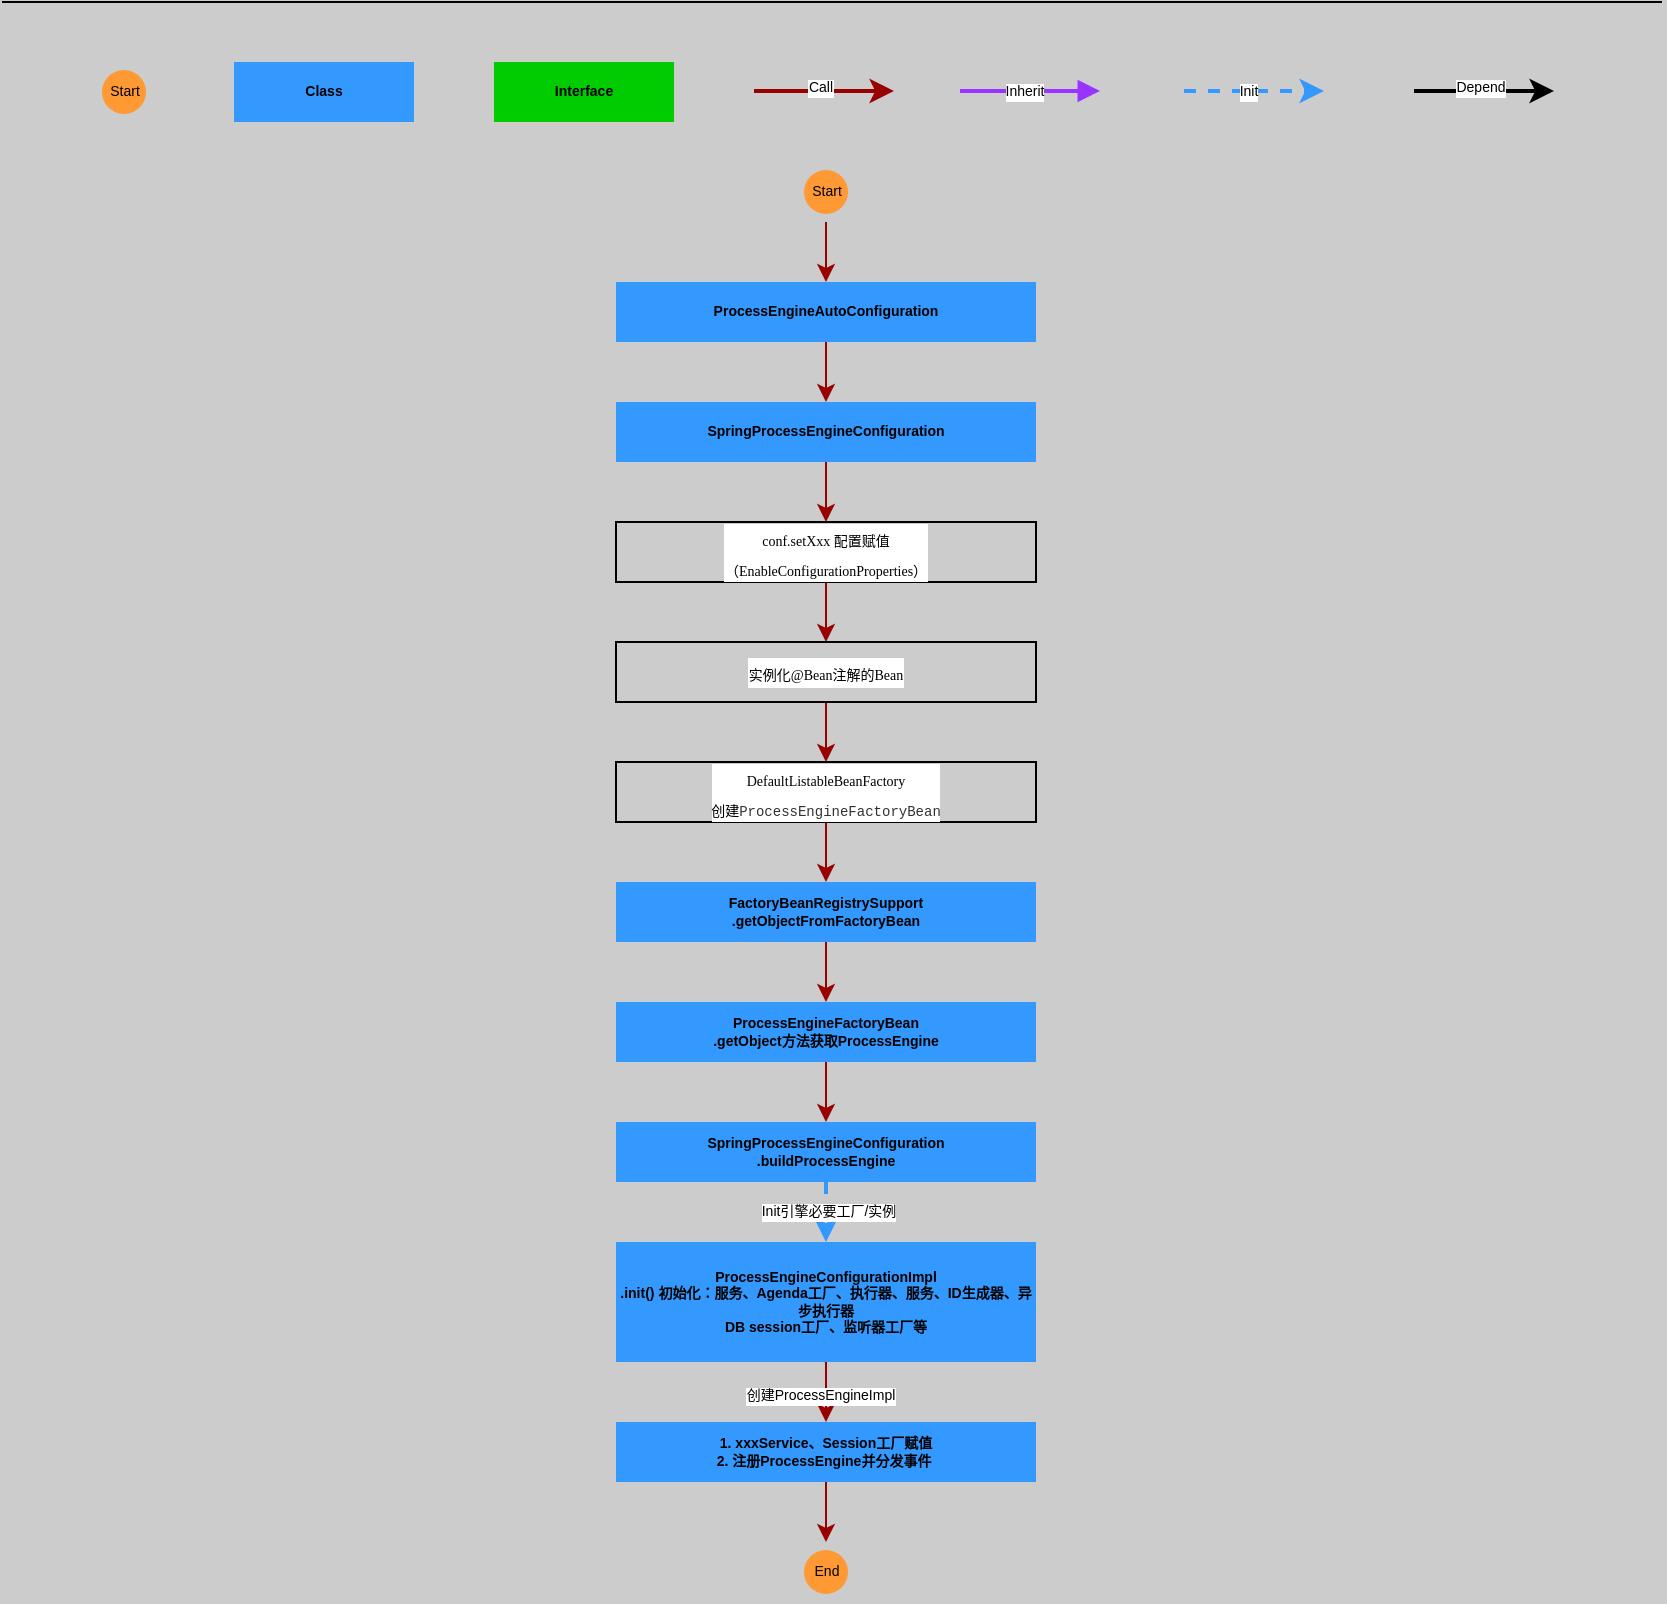 <mxfile version="14.5.6" type="github" pages="2">
  <diagram name="引擎启动" id="c7558073-3199-34d8-9f00-42111426c3f3">
    <mxGraphModel dx="946" dy="1782" grid="1" gridSize="10" guides="1" tooltips="1" connect="1" arrows="1" fold="1" page="1" pageScale="1" pageWidth="826" pageHeight="1169" background="#CCCCCC" math="0" shadow="0">
      <root>
        <mxCell id="0" />
        <mxCell id="1" parent="0" />
        <mxCell id="N5zD_Ya7gM_0thHT2puo-96" value="" style="endArrow=none;html=1;fontSize=7;" parent="1" edge="1">
          <mxGeometry width="50" height="50" relative="1" as="geometry">
            <mxPoint x="413" y="-1130" as="sourcePoint" />
            <mxPoint x="1243" y="-1130" as="targetPoint" />
          </mxGeometry>
        </mxCell>
        <mxCell id="N5zD_Ya7gM_0thHT2puo-97" value="Class" style="whiteSpace=wrap;align=center;verticalAlign=middle;fontStyle=1;strokeWidth=3;fillColor=#3399FF;strokeColor=none;fontSize=7;" parent="1" vertex="1">
          <mxGeometry x="529" y="-1100" width="90" height="30" as="geometry" />
        </mxCell>
        <mxCell id="N5zD_Ya7gM_0thHT2puo-99" value="Interface" style="whiteSpace=wrap;align=center;verticalAlign=middle;fontStyle=1;strokeWidth=3;fillColor=#00CC00;strokeColor=none;fontSize=7;" parent="1" vertex="1">
          <mxGeometry x="659" y="-1100" width="90" height="30" as="geometry" />
        </mxCell>
        <mxCell id="N5zD_Ya7gM_0thHT2puo-105" value="" style="edgeStyle=elbowEdgeStyle;elbow=vertical;strokeColor=#990000;strokeWidth=2;fontSize=7;" parent="1" edge="1">
          <mxGeometry width="100" height="100" relative="1" as="geometry">
            <mxPoint x="789" y="-1085.5" as="sourcePoint" />
            <mxPoint x="859" y="-1085.5" as="targetPoint" />
            <Array as="points">
              <mxPoint x="809" y="-1085.5" />
            </Array>
          </mxGeometry>
        </mxCell>
        <mxCell id="N5zD_Ya7gM_0thHT2puo-107" value="Call" style="edgeLabel;html=1;align=center;verticalAlign=middle;resizable=0;points=[];fontSize=7;" parent="N5zD_Ya7gM_0thHT2puo-105" vertex="1" connectable="0">
          <mxGeometry x="-0.057" y="3" relative="1" as="geometry">
            <mxPoint y="1" as="offset" />
          </mxGeometry>
        </mxCell>
        <mxCell id="N5zD_Ya7gM_0thHT2puo-106" value="" style="edgeStyle=elbowEdgeStyle;elbow=vertical;strokeWidth=2;strokeColor=#9933FF;endArrow=block;endFill=1;fontSize=7;" parent="1" edge="1">
          <mxGeometry width="100" height="100" relative="1" as="geometry">
            <mxPoint x="892" y="-1085.5" as="sourcePoint" />
            <mxPoint x="962" y="-1085.5" as="targetPoint" />
            <Array as="points">
              <mxPoint x="912" y="-1085.5" />
            </Array>
          </mxGeometry>
        </mxCell>
        <mxCell id="N5zD_Ya7gM_0thHT2puo-108" value="Inherit" style="edgeLabel;html=1;align=center;verticalAlign=middle;resizable=0;points=[];fontSize=7;" parent="N5zD_Ya7gM_0thHT2puo-106" vertex="1" connectable="0">
          <mxGeometry x="-0.1" y="1" relative="1" as="geometry">
            <mxPoint y="1" as="offset" />
          </mxGeometry>
        </mxCell>
        <mxCell id="N5zD_Ya7gM_0thHT2puo-109" value="" style="edgeStyle=elbowEdgeStyle;elbow=vertical;strokeWidth=2;endArrow=classic;endFill=1;dashed=1;strokeColor=#3399FF;fontSize=7;" parent="1" edge="1">
          <mxGeometry width="100" height="100" relative="1" as="geometry">
            <mxPoint x="1004" y="-1085.5" as="sourcePoint" />
            <mxPoint x="1074" y="-1085.5" as="targetPoint" />
            <Array as="points">
              <mxPoint x="1024" y="-1085.5" />
            </Array>
          </mxGeometry>
        </mxCell>
        <mxCell id="N5zD_Ya7gM_0thHT2puo-110" value="Init" style="edgeLabel;html=1;align=center;verticalAlign=middle;resizable=0;points=[];fontSize=7;" parent="N5zD_Ya7gM_0thHT2puo-109" vertex="1" connectable="0">
          <mxGeometry x="-0.1" y="1" relative="1" as="geometry">
            <mxPoint y="1" as="offset" />
          </mxGeometry>
        </mxCell>
        <mxCell id="N5zD_Ya7gM_0thHT2puo-111" value="" style="edgeStyle=elbowEdgeStyle;elbow=vertical;strokeWidth=2;fontSize=7;" parent="1" edge="1">
          <mxGeometry width="100" height="100" relative="1" as="geometry">
            <mxPoint x="1119" y="-1085.5" as="sourcePoint" />
            <mxPoint x="1189" y="-1085.5" as="targetPoint" />
            <Array as="points">
              <mxPoint x="1139" y="-1085.5" />
            </Array>
          </mxGeometry>
        </mxCell>
        <mxCell id="N5zD_Ya7gM_0thHT2puo-112" value="Depend" style="edgeLabel;html=1;align=center;verticalAlign=middle;resizable=0;points=[];fontSize=7;" parent="N5zD_Ya7gM_0thHT2puo-111" vertex="1" connectable="0">
          <mxGeometry x="-0.057" y="3" relative="1" as="geometry">
            <mxPoint y="1" as="offset" />
          </mxGeometry>
        </mxCell>
        <mxCell id="N5zD_Ya7gM_0thHT2puo-113" value="Start" style="ellipse;html=1;shape=startState;strokeColor=none;fillColor=#FF9933;fontSize=7;" parent="1" vertex="1">
          <mxGeometry x="459" y="-1100" width="30" height="30" as="geometry" />
        </mxCell>
        <mxCell id="rh-nD5U5f6pO784vrPoQ-6" style="edgeStyle=orthogonalEdgeStyle;rounded=0;orthogonalLoop=1;jettySize=auto;html=1;fontSize=7;strokeColor=#990000;" parent="1" source="N5zD_Ya7gM_0thHT2puo-115" target="rh-nD5U5f6pO784vrPoQ-5" edge="1">
          <mxGeometry relative="1" as="geometry" />
        </mxCell>
        <mxCell id="N5zD_Ya7gM_0thHT2puo-115" value="Start" style="ellipse;html=1;shape=startState;strokeColor=none;fillColor=#FF9933;fontSize=7;" parent="1" vertex="1">
          <mxGeometry x="810" y="-1050" width="30" height="30" as="geometry" />
        </mxCell>
        <mxCell id="rh-nD5U5f6pO784vrPoQ-8" value="" style="edgeStyle=orthogonalEdgeStyle;rounded=0;orthogonalLoop=1;jettySize=auto;html=1;fontSize=7;strokeColor=#990000;" parent="1" source="rh-nD5U5f6pO784vrPoQ-5" target="rh-nD5U5f6pO784vrPoQ-7" edge="1">
          <mxGeometry relative="1" as="geometry" />
        </mxCell>
        <mxCell id="rh-nD5U5f6pO784vrPoQ-5" value="ProcessEngineAutoConfiguration" style="whiteSpace=wrap;align=center;verticalAlign=middle;fontStyle=1;strokeWidth=3;fillColor=#3399FF;strokeColor=none;fontSize=7;" parent="1" vertex="1">
          <mxGeometry x="720" y="-990" width="210" height="30" as="geometry" />
        </mxCell>
        <mxCell id="rh-nD5U5f6pO784vrPoQ-10" value="" style="edgeStyle=orthogonalEdgeStyle;rounded=0;orthogonalLoop=1;jettySize=auto;html=1;fontSize=7;fontColor=#000000;strokeColor=#990000;" parent="1" source="rh-nD5U5f6pO784vrPoQ-7" target="rh-nD5U5f6pO784vrPoQ-11" edge="1">
          <mxGeometry relative="1" as="geometry">
            <mxPoint x="825" y="-870" as="targetPoint" />
          </mxGeometry>
        </mxCell>
        <mxCell id="rh-nD5U5f6pO784vrPoQ-7" value="SpringProcessEngineConfiguration" style="whiteSpace=wrap;align=center;verticalAlign=middle;fontStyle=1;strokeWidth=3;fillColor=#3399FF;strokeColor=none;fontSize=7;" parent="1" vertex="1">
          <mxGeometry x="720" y="-930" width="210" height="30" as="geometry" />
        </mxCell>
        <mxCell id="rh-nD5U5f6pO784vrPoQ-14" value="" style="edgeStyle=orthogonalEdgeStyle;rounded=0;orthogonalLoop=1;jettySize=auto;html=1;fontSize=7;fontColor=#000000;strokeColor=#990000;" parent="1" source="rh-nD5U5f6pO784vrPoQ-11" target="rh-nD5U5f6pO784vrPoQ-13" edge="1">
          <mxGeometry relative="1" as="geometry" />
        </mxCell>
        <mxCell id="rh-nD5U5f6pO784vrPoQ-11" value="&lt;font face=&quot;Fira Code Medium&quot; style=&quot;font-size: 7px&quot;&gt;&lt;font size=&quot;1&quot; style=&quot;font-size: 7px&quot;&gt;conf.setXxx 配置赋值&lt;/font&gt;&lt;br&gt;&lt;font style=&quot;font-size: 7px&quot;&gt;（&lt;/font&gt;&lt;/font&gt;&lt;font style=&quot;font-size: 7px&quot;&gt;&lt;span style=&quot;font-family: &amp;quot;fira code medium&amp;quot;; font-size: 7px;&quot;&gt;EnableConfigurationProperties&lt;/span&gt;&lt;span style=&quot;font-family: &amp;quot;fira code medium&amp;quot; ; font-size: 7px&quot;&gt;）&lt;/span&gt;&lt;/font&gt;" style="text;html=1;fillColor=none;align=center;verticalAlign=middle;whiteSpace=wrap;rounded=0;labelBackgroundColor=#ffffff;strokeColor=#000000;" parent="1" vertex="1">
          <mxGeometry x="720" y="-870" width="210" height="30" as="geometry" />
        </mxCell>
        <mxCell id="rh-nD5U5f6pO784vrPoQ-16" value="" style="edgeStyle=orthogonalEdgeStyle;rounded=0;orthogonalLoop=1;jettySize=auto;html=1;fontSize=7;fontColor=#000000;strokeColor=#990000;" parent="1" source="rh-nD5U5f6pO784vrPoQ-13" target="rh-nD5U5f6pO784vrPoQ-15" edge="1">
          <mxGeometry relative="1" as="geometry" />
        </mxCell>
        <mxCell id="rh-nD5U5f6pO784vrPoQ-13" value="&lt;font face=&quot;Fira Code Medium&quot;&gt;&lt;span style=&quot;font-size: 7px&quot;&gt;实例化@Bean注解的Bean&lt;/span&gt;&lt;/font&gt;" style="text;html=1;fillColor=none;align=center;verticalAlign=middle;whiteSpace=wrap;rounded=0;labelBackgroundColor=#ffffff;strokeColor=#000000;" parent="1" vertex="1">
          <mxGeometry x="720" y="-810" width="210" height="30" as="geometry" />
        </mxCell>
        <mxCell id="rh-nD5U5f6pO784vrPoQ-20" value="" style="edgeStyle=orthogonalEdgeStyle;rounded=0;orthogonalLoop=1;jettySize=auto;html=1;fontSize=7;fontColor=#000000;strokeColor=#990000;" parent="1" source="rh-nD5U5f6pO784vrPoQ-15" target="rh-nD5U5f6pO784vrPoQ-19" edge="1">
          <mxGeometry relative="1" as="geometry" />
        </mxCell>
        <mxCell id="rh-nD5U5f6pO784vrPoQ-15" value="&lt;font style=&quot;font-size: 7px&quot;&gt;&lt;font face=&quot;Fira Code Medium&quot; style=&quot;font-size: 7px&quot;&gt;DefaultListableBeanFactory &lt;br style=&quot;font-size: 7px&quot;&gt;创建&lt;/font&gt;&lt;span style=&quot;background-color: transparent ; font-family: &amp;#34;consolas&amp;#34; , &amp;#34;liberation mono&amp;#34; , &amp;#34;menlo&amp;#34; , &amp;#34;courier&amp;#34; , monospace ; color: rgb(51 , 51 , 51) ; font-size: 7px&quot;&gt;ProcessEngineFactoryBean&lt;/span&gt;&lt;/font&gt;" style="text;html=1;fillColor=none;align=center;verticalAlign=middle;whiteSpace=wrap;rounded=0;labelBackgroundColor=#ffffff;strokeColor=#000000;" parent="1" vertex="1">
          <mxGeometry x="720" y="-750" width="210" height="30" as="geometry" />
        </mxCell>
        <mxCell id="rh-nD5U5f6pO784vrPoQ-22" value="" style="edgeStyle=orthogonalEdgeStyle;rounded=0;orthogonalLoop=1;jettySize=auto;html=1;fontSize=7;fontColor=#000000;strokeColor=#990000;" parent="1" source="rh-nD5U5f6pO784vrPoQ-19" target="rh-nD5U5f6pO784vrPoQ-21" edge="1">
          <mxGeometry relative="1" as="geometry" />
        </mxCell>
        <mxCell id="rh-nD5U5f6pO784vrPoQ-19" value="FactoryBeanRegistrySupport&#xa;.getObjectFromFactoryBean" style="whiteSpace=wrap;align=center;verticalAlign=middle;fontStyle=1;strokeWidth=3;fillColor=#3399FF;strokeColor=none;fontSize=7;" parent="1" vertex="1">
          <mxGeometry x="720" y="-690" width="210" height="30" as="geometry" />
        </mxCell>
        <mxCell id="rh-nD5U5f6pO784vrPoQ-24" value="" style="edgeStyle=orthogonalEdgeStyle;rounded=0;orthogonalLoop=1;jettySize=auto;html=1;fontSize=7;fontColor=#000000;strokeColor=#990000;" parent="1" source="rh-nD5U5f6pO784vrPoQ-21" target="rh-nD5U5f6pO784vrPoQ-23" edge="1">
          <mxGeometry relative="1" as="geometry" />
        </mxCell>
        <mxCell id="rh-nD5U5f6pO784vrPoQ-21" value="ProcessEngineFactoryBean&#xa;.getObject方法获取ProcessEngine" style="whiteSpace=wrap;align=center;verticalAlign=middle;fontStyle=1;strokeWidth=3;fillColor=#3399FF;strokeColor=none;fontSize=7;" parent="1" vertex="1">
          <mxGeometry x="720" y="-630" width="210" height="30" as="geometry" />
        </mxCell>
        <mxCell id="rh-nD5U5f6pO784vrPoQ-23" value="SpringProcessEngineConfiguration&#xa;.buildProcessEngine" style="whiteSpace=wrap;align=center;verticalAlign=middle;fontStyle=1;strokeWidth=3;fillColor=#3399FF;strokeColor=none;fontSize=7;" parent="1" vertex="1">
          <mxGeometry x="720" y="-570" width="210" height="30" as="geometry" />
        </mxCell>
        <mxCell id="rh-nD5U5f6pO784vrPoQ-29" value="" style="edgeStyle=elbowEdgeStyle;elbow=vertical;strokeWidth=2;endArrow=classic;endFill=1;dashed=1;strokeColor=#3399FF;fontSize=7;exitX=0.5;exitY=1;exitDx=0;exitDy=0;entryX=0.5;entryY=0;entryDx=0;entryDy=0;" parent="1" source="rh-nD5U5f6pO784vrPoQ-27" target="rh-nD5U5f6pO784vrPoQ-27" edge="1">
          <mxGeometry width="100" height="100" relative="1" as="geometry">
            <mxPoint x="790" y="-500" as="sourcePoint" />
            <mxPoint x="950" y="-520" as="targetPoint" />
            <Array as="points">
              <mxPoint x="810" y="-500" />
            </Array>
          </mxGeometry>
        </mxCell>
        <mxCell id="rh-nD5U5f6pO784vrPoQ-30" value="Init" style="edgeLabel;html=1;align=center;verticalAlign=middle;resizable=0;points=[];fontSize=7;" parent="rh-nD5U5f6pO784vrPoQ-29" vertex="1" connectable="0">
          <mxGeometry x="-0.1" y="1" relative="1" as="geometry">
            <mxPoint y="1" as="offset" />
          </mxGeometry>
        </mxCell>
        <mxCell id="rh-nD5U5f6pO784vrPoQ-37" value="" style="edgeStyle=orthogonalEdgeStyle;rounded=0;orthogonalLoop=1;jettySize=auto;html=1;strokeColor=#990000;fontSize=7;fontColor=#000000;" parent="1" source="rh-nD5U5f6pO784vrPoQ-27" target="rh-nD5U5f6pO784vrPoQ-36" edge="1">
          <mxGeometry relative="1" as="geometry" />
        </mxCell>
        <mxCell id="rh-nD5U5f6pO784vrPoQ-38" value="创建ProcessEngineImpl" style="edgeLabel;html=1;align=center;verticalAlign=middle;resizable=0;points=[];fontSize=7;fontColor=#000000;" parent="rh-nD5U5f6pO784vrPoQ-37" vertex="1" connectable="0">
          <mxGeometry x="-0.35" y="-3" relative="1" as="geometry">
            <mxPoint as="offset" />
          </mxGeometry>
        </mxCell>
        <mxCell id="rh-nD5U5f6pO784vrPoQ-27" value="ProcessEngineConfigurationImpl&#xa;.init() 初始化：服务、Agenda工厂、执行器、服务、ID生成器、异步执行器&#xa;DB session工厂、监听器工厂等" style="whiteSpace=wrap;align=center;verticalAlign=middle;fontStyle=1;strokeWidth=3;fillColor=#3399FF;strokeColor=none;fontSize=7;" parent="1" vertex="1">
          <mxGeometry x="720" y="-510" width="210" height="60" as="geometry" />
        </mxCell>
        <mxCell id="rh-nD5U5f6pO784vrPoQ-32" value="" style="edgeStyle=elbowEdgeStyle;elbow=vertical;strokeWidth=2;endArrow=classic;endFill=1;dashed=1;strokeColor=#3399FF;fontSize=7;exitX=0.5;exitY=1;exitDx=0;exitDy=0;" parent="1" source="rh-nD5U5f6pO784vrPoQ-23" target="rh-nD5U5f6pO784vrPoQ-27" edge="1">
          <mxGeometry width="100" height="100" relative="1" as="geometry">
            <mxPoint x="825" y="-540" as="sourcePoint" />
            <mxPoint x="950" y="-520" as="targetPoint" />
            <Array as="points" />
          </mxGeometry>
        </mxCell>
        <mxCell id="rh-nD5U5f6pO784vrPoQ-33" value="Init引擎必要工厂/实例" style="edgeLabel;html=1;align=center;verticalAlign=middle;resizable=0;points=[];fontSize=7;" parent="rh-nD5U5f6pO784vrPoQ-32" vertex="1" connectable="0">
          <mxGeometry x="-0.1" y="1" relative="1" as="geometry">
            <mxPoint y="1" as="offset" />
          </mxGeometry>
        </mxCell>
        <mxCell id="rh-nD5U5f6pO784vrPoQ-40" value="" style="edgeStyle=orthogonalEdgeStyle;rounded=0;orthogonalLoop=1;jettySize=auto;html=1;strokeColor=#990000;fontSize=7;fontColor=#000000;entryX=0.5;entryY=0;entryDx=0;entryDy=0;" parent="1" source="rh-nD5U5f6pO784vrPoQ-36" target="rh-nD5U5f6pO784vrPoQ-41" edge="1">
          <mxGeometry relative="1" as="geometry">
            <mxPoint x="825" y="-370" as="targetPoint" />
          </mxGeometry>
        </mxCell>
        <mxCell id="rh-nD5U5f6pO784vrPoQ-36" value="1. xxxService、Session工厂赋值&#xa;2. 注册ProcessEngine并分发事件 " style="whiteSpace=wrap;align=center;verticalAlign=middle;fontStyle=1;strokeWidth=3;fillColor=#3399FF;strokeColor=none;fontSize=7;" parent="1" vertex="1">
          <mxGeometry x="720" y="-420" width="210" height="30" as="geometry" />
        </mxCell>
        <mxCell id="rh-nD5U5f6pO784vrPoQ-41" value="End" style="ellipse;html=1;shape=startState;strokeColor=none;fillColor=#FF9933;fontSize=7;" parent="1" vertex="1">
          <mxGeometry x="810" y="-360" width="30" height="30" as="geometry" />
        </mxCell>
      </root>
    </mxGraphModel>
  </diagram>
  <diagram name="流程执行" id="3fCJnpm625m8XOaYZdcU">
    <mxGraphModel dx="946" dy="1782" grid="1" gridSize="10" guides="1" tooltips="1" connect="1" arrows="1" fold="1" page="1" pageScale="1" pageWidth="826" pageHeight="1169" background="#CCCCCC" math="0" shadow="0">
      <root>
        <mxCell id="27StskpbhUAArwF32JLr-0" />
        <mxCell id="27StskpbhUAArwF32JLr-1" parent="27StskpbhUAArwF32JLr-0" />
        <mxCell id="27StskpbhUAArwF32JLr-2" value="" style="endArrow=none;html=1;fontSize=7;" parent="27StskpbhUAArwF32JLr-1" edge="1">
          <mxGeometry width="50" height="50" relative="1" as="geometry">
            <mxPoint x="413" y="-1130" as="sourcePoint" />
            <mxPoint x="1243" y="-1130" as="targetPoint" />
          </mxGeometry>
        </mxCell>
        <mxCell id="27StskpbhUAArwF32JLr-3" value="Class" style="whiteSpace=wrap;align=center;verticalAlign=middle;fontStyle=1;strokeWidth=3;fillColor=#3399FF;strokeColor=none;fontSize=7;" parent="27StskpbhUAArwF32JLr-1" vertex="1">
          <mxGeometry x="529" y="-1100" width="90" height="30" as="geometry" />
        </mxCell>
        <mxCell id="27StskpbhUAArwF32JLr-4" value="Interface" style="whiteSpace=wrap;align=center;verticalAlign=middle;fontStyle=1;strokeWidth=3;fillColor=#00CC00;strokeColor=none;fontSize=7;" parent="27StskpbhUAArwF32JLr-1" vertex="1">
          <mxGeometry x="659" y="-1100" width="90" height="30" as="geometry" />
        </mxCell>
        <mxCell id="27StskpbhUAArwF32JLr-5" value="" style="edgeStyle=elbowEdgeStyle;elbow=vertical;strokeColor=#990000;strokeWidth=2;fontSize=7;" parent="27StskpbhUAArwF32JLr-1" edge="1">
          <mxGeometry width="100" height="100" relative="1" as="geometry">
            <mxPoint x="789" y="-1085.5" as="sourcePoint" />
            <mxPoint x="859" y="-1085.5" as="targetPoint" />
            <Array as="points">
              <mxPoint x="809" y="-1085.5" />
            </Array>
          </mxGeometry>
        </mxCell>
        <mxCell id="27StskpbhUAArwF32JLr-6" value="Call" style="edgeLabel;html=1;align=center;verticalAlign=middle;resizable=0;points=[];fontSize=7;" parent="27StskpbhUAArwF32JLr-5" vertex="1" connectable="0">
          <mxGeometry x="-0.057" y="3" relative="1" as="geometry">
            <mxPoint y="1" as="offset" />
          </mxGeometry>
        </mxCell>
        <mxCell id="27StskpbhUAArwF32JLr-7" value="" style="edgeStyle=elbowEdgeStyle;elbow=vertical;strokeWidth=2;strokeColor=#9933FF;endArrow=block;endFill=1;fontSize=7;" parent="27StskpbhUAArwF32JLr-1" edge="1">
          <mxGeometry width="100" height="100" relative="1" as="geometry">
            <mxPoint x="892" y="-1085.5" as="sourcePoint" />
            <mxPoint x="962" y="-1085.5" as="targetPoint" />
            <Array as="points">
              <mxPoint x="912" y="-1085.5" />
            </Array>
          </mxGeometry>
        </mxCell>
        <mxCell id="27StskpbhUAArwF32JLr-8" value="Inherit" style="edgeLabel;html=1;align=center;verticalAlign=middle;resizable=0;points=[];fontSize=7;" parent="27StskpbhUAArwF32JLr-7" vertex="1" connectable="0">
          <mxGeometry x="-0.1" y="1" relative="1" as="geometry">
            <mxPoint y="1" as="offset" />
          </mxGeometry>
        </mxCell>
        <mxCell id="27StskpbhUAArwF32JLr-9" value="" style="edgeStyle=elbowEdgeStyle;elbow=vertical;strokeWidth=2;endArrow=classic;endFill=1;dashed=1;strokeColor=#3399FF;fontSize=7;" parent="27StskpbhUAArwF32JLr-1" edge="1">
          <mxGeometry width="100" height="100" relative="1" as="geometry">
            <mxPoint x="1004" y="-1085.5" as="sourcePoint" />
            <mxPoint x="1074" y="-1085.5" as="targetPoint" />
            <Array as="points">
              <mxPoint x="1024" y="-1085.5" />
            </Array>
          </mxGeometry>
        </mxCell>
        <mxCell id="27StskpbhUAArwF32JLr-10" value="Init" style="edgeLabel;html=1;align=center;verticalAlign=middle;resizable=0;points=[];fontSize=7;" parent="27StskpbhUAArwF32JLr-9" vertex="1" connectable="0">
          <mxGeometry x="-0.1" y="1" relative="1" as="geometry">
            <mxPoint y="1" as="offset" />
          </mxGeometry>
        </mxCell>
        <mxCell id="27StskpbhUAArwF32JLr-11" value="" style="edgeStyle=elbowEdgeStyle;elbow=vertical;strokeWidth=2;fontSize=7;" parent="27StskpbhUAArwF32JLr-1" edge="1">
          <mxGeometry width="100" height="100" relative="1" as="geometry">
            <mxPoint x="1119" y="-1085.5" as="sourcePoint" />
            <mxPoint x="1189" y="-1085.5" as="targetPoint" />
            <Array as="points">
              <mxPoint x="1139" y="-1085.5" />
            </Array>
          </mxGeometry>
        </mxCell>
        <mxCell id="27StskpbhUAArwF32JLr-12" value="Depend" style="edgeLabel;html=1;align=center;verticalAlign=middle;resizable=0;points=[];fontSize=7;" parent="27StskpbhUAArwF32JLr-11" vertex="1" connectable="0">
          <mxGeometry x="-0.057" y="3" relative="1" as="geometry">
            <mxPoint y="1" as="offset" />
          </mxGeometry>
        </mxCell>
        <mxCell id="27StskpbhUAArwF32JLr-13" value="Start" style="ellipse;html=1;shape=startState;strokeColor=none;fillColor=#FF9933;fontSize=7;" parent="27StskpbhUAArwF32JLr-1" vertex="1">
          <mxGeometry x="459" y="-1100" width="30" height="30" as="geometry" />
        </mxCell>
        <mxCell id="27StskpbhUAArwF32JLr-14" style="edgeStyle=orthogonalEdgeStyle;rounded=0;orthogonalLoop=1;jettySize=auto;html=1;fontSize=7;strokeColor=#990000;" parent="27StskpbhUAArwF32JLr-1" target="27StskpbhUAArwF32JLr-17" edge="1">
          <mxGeometry relative="1" as="geometry">
            <mxPoint x="825" y="-960" as="sourcePoint" />
          </mxGeometry>
        </mxCell>
        <mxCell id="d8V1-DPtnKDYh2I52Yq0-2" style="edgeStyle=orthogonalEdgeStyle;rounded=0;orthogonalLoop=1;jettySize=auto;html=1;fontSize=7;" edge="1" parent="27StskpbhUAArwF32JLr-1" source="27StskpbhUAArwF32JLr-15" target="d8V1-DPtnKDYh2I52Yq0-0">
          <mxGeometry relative="1" as="geometry" />
        </mxCell>
        <mxCell id="27StskpbhUAArwF32JLr-15" value="Start" style="ellipse;html=1;shape=startState;strokeColor=none;fillColor=#FF9933;fontSize=7;" parent="27StskpbhUAArwF32JLr-1" vertex="1">
          <mxGeometry x="810" y="-1050" width="30" height="30" as="geometry" />
        </mxCell>
        <mxCell id="27StskpbhUAArwF32JLr-16" value="" style="edgeStyle=orthogonalEdgeStyle;rounded=0;orthogonalLoop=1;jettySize=auto;html=1;fontSize=7;strokeColor=#990000;" parent="27StskpbhUAArwF32JLr-1" source="27StskpbhUAArwF32JLr-17" target="27StskpbhUAArwF32JLr-19" edge="1">
          <mxGeometry relative="1" as="geometry" />
        </mxCell>
        <mxCell id="27StskpbhUAArwF32JLr-17" value="ProcessRuntimeImpl&#xa;.createProcessInstanceBuilder" style="whiteSpace=wrap;align=center;verticalAlign=middle;fontStyle=1;strokeWidth=3;fillColor=#3399FF;strokeColor=none;fontSize=7;" parent="27StskpbhUAArwF32JLr-1" vertex="1">
          <mxGeometry x="720" y="-930" width="210" height="30" as="geometry" />
        </mxCell>
        <mxCell id="27StskpbhUAArwF32JLr-18" value="" style="edgeStyle=orthogonalEdgeStyle;rounded=0;orthogonalLoop=1;jettySize=auto;html=1;fontSize=7;fontColor=#000000;strokeColor=#990000;" parent="27StskpbhUAArwF32JLr-1" source="27StskpbhUAArwF32JLr-19" edge="1">
          <mxGeometry relative="1" as="geometry">
            <mxPoint x="825" y="-810" as="targetPoint" />
          </mxGeometry>
        </mxCell>
        <mxCell id="27StskpbhUAArwF32JLr-19" value="1. 查询processDefinition定义&#xa;2. 通过装修模式增强runtimeService" style="whiteSpace=wrap;align=center;verticalAlign=middle;fontStyle=1;strokeWidth=3;fillColor=#3399FF;strokeColor=none;fontSize=7;" parent="27StskpbhUAArwF32JLr-1" vertex="1">
          <mxGeometry x="720" y="-870" width="210" height="30" as="geometry" />
        </mxCell>
        <mxCell id="d8V1-DPtnKDYh2I52Yq0-0" value="在Activiti更高版本里，封装了model、&lt;br&gt;processruntime、task等API接口和实现" style="text;html=1;align=center;verticalAlign=middle;resizable=0;points=[];autosize=1;strokeColor=#000000;" vertex="1" parent="27StskpbhUAArwF32JLr-1">
          <mxGeometry x="715" y="-985" width="220" height="30" as="geometry" />
        </mxCell>
        <mxCell id="iMgDip4Efl5VUjyoXXmX-2" value="runtimeService.startProcessInstance" style="whiteSpace=wrap;align=center;verticalAlign=middle;fontStyle=1;strokeWidth=3;fillColor=#3399FF;strokeColor=none;fontSize=7;" vertex="1" parent="27StskpbhUAArwF32JLr-1">
          <mxGeometry x="720" y="-810" width="210" height="30" as="geometry" />
        </mxCell>
        <mxCell id="9khUedJacCnCRmboT49n-0" value="Activiti 事件动作全部封装成Command模式进行执行" style="whiteSpace=wrap;align=center;verticalAlign=middle;fontStyle=1;strokeWidth=3;fillColor=#3399FF;strokeColor=none;fontSize=7;" vertex="1" parent="27StskpbhUAArwF32JLr-1">
          <mxGeometry x="720" y="-750" width="210" height="30" as="geometry" />
        </mxCell>
        <mxCell id="9khUedJacCnCRmboT49n-2" value="" style="edgeStyle=orthogonalEdgeStyle;rounded=0;orthogonalLoop=1;jettySize=auto;html=1;fontSize=7;fontColor=#000000;strokeColor=#990000;" edge="1" parent="27StskpbhUAArwF32JLr-1">
          <mxGeometry relative="1" as="geometry">
            <mxPoint x="825" y="-750" as="targetPoint" />
            <mxPoint x="825" y="-780" as="sourcePoint" />
          </mxGeometry>
        </mxCell>
        <mxCell id="9khUedJacCnCRmboT49n-3" value="new StartProcessInstanceCmd()" style="whiteSpace=wrap;align=center;verticalAlign=middle;fontStyle=1;strokeWidth=3;fillColor=#3399FF;strokeColor=none;fontSize=7;" vertex="1" parent="27StskpbhUAArwF32JLr-1">
          <mxGeometry x="720" y="-690" width="210" height="30" as="geometry" />
        </mxCell>
        <mxCell id="9khUedJacCnCRmboT49n-4" value="" style="edgeStyle=orthogonalEdgeStyle;rounded=0;orthogonalLoop=1;jettySize=auto;html=1;fontSize=7;fontColor=#000000;strokeColor=#990000;" edge="1" parent="27StskpbhUAArwF32JLr-1">
          <mxGeometry relative="1" as="geometry">
            <mxPoint x="825" y="-690" as="targetPoint" />
            <mxPoint x="825" y="-720" as="sourcePoint" />
          </mxGeometry>
        </mxCell>
        <mxCell id="9khUedJacCnCRmboT49n-5" value="封装Command" style="edgeLabel;html=1;align=center;verticalAlign=middle;resizable=0;points=[];fontSize=7;" vertex="1" connectable="0" parent="9khUedJacCnCRmboT49n-4">
          <mxGeometry x="-0.133" y="2" relative="1" as="geometry">
            <mxPoint as="offset" />
          </mxGeometry>
        </mxCell>
        <mxCell id="9khUedJacCnCRmboT49n-8" value="commandExecutor.execute()" style="whiteSpace=wrap;align=center;verticalAlign=middle;fontStyle=1;strokeWidth=3;fillColor=#3399FF;strokeColor=none;fontSize=7;" vertex="1" parent="27StskpbhUAArwF32JLr-1">
          <mxGeometry x="720" y="-630" width="210" height="30" as="geometry" />
        </mxCell>
        <mxCell id="9khUedJacCnCRmboT49n-9" value="" style="edgeStyle=orthogonalEdgeStyle;rounded=0;orthogonalLoop=1;jettySize=auto;html=1;fontSize=7;fontColor=#000000;strokeColor=#990000;" edge="1" parent="27StskpbhUAArwF32JLr-1">
          <mxGeometry relative="1" as="geometry">
            <mxPoint x="825" y="-630" as="targetPoint" />
            <mxPoint x="825" y="-660" as="sourcePoint" />
          </mxGeometry>
        </mxCell>
        <mxCell id="9khUedJacCnCRmboT49n-11" value="CommandExecutor&amp;nbsp; 命令执行器&lt;br&gt;&amp;nbsp; &amp;nbsp; commandConfig&amp;nbsp; &amp;nbsp;命令配置&lt;br&gt;&amp;nbsp; &amp;nbsp; &amp;nbsp; &amp;nbsp; contextReuse&amp;nbsp; &amp;nbsp;上下文复用标识&lt;br&gt;&amp;nbsp; &amp;nbsp; &amp;nbsp; &amp;nbsp; propagation&amp;nbsp; &amp;nbsp; &amp;nbsp; 事务隔离级别&lt;br&gt;&amp;nbsp; &amp;nbsp; intercepter&amp;nbsp; &amp;nbsp; &amp;nbsp; &amp;nbsp; &amp;nbsp; &amp;nbsp; 拦截器(日志/事务)" style="text;html=1;align=left;verticalAlign=top;whiteSpace=wrap;rounded=0;fontSize=7;strokeColor=#000000;fillColor=#ffffff;" vertex="1" parent="27StskpbhUAArwF32JLr-1">
          <mxGeometry x="490" y="-700" width="210" height="80" as="geometry" />
        </mxCell>
        <mxCell id="9khUedJacCnCRmboT49n-13" value="执行器封装" style="text;html=1;align=center;verticalAlign=middle;resizable=0;points=[];autosize=1;fontSize=7;" vertex="1" parent="27StskpbhUAArwF32JLr-1">
          <mxGeometry x="482" y="-713" width="80" height="10" as="geometry" />
        </mxCell>
        <mxCell id="9khUedJacCnCRmboT49n-25" style="edgeStyle=orthogonalEdgeStyle;rounded=0;orthogonalLoop=1;jettySize=auto;html=1;entryX=1;entryY=0.5;entryDx=0;entryDy=0;fontSize=7;exitX=1;exitY=0.5;exitDx=0;exitDy=0;strokeColor=#990000;" edge="1" parent="27StskpbhUAArwF32JLr-1" source="9khUedJacCnCRmboT49n-18" target="9khUedJacCnCRmboT49n-21">
          <mxGeometry relative="1" as="geometry">
            <Array as="points">
              <mxPoint x="950" y="-555" />
              <mxPoint x="950" y="-495" />
            </Array>
          </mxGeometry>
        </mxCell>
        <mxCell id="9khUedJacCnCRmboT49n-26" value="next" style="edgeLabel;html=1;align=center;verticalAlign=middle;resizable=0;points=[];fontSize=7;" vertex="1" connectable="0" parent="9khUedJacCnCRmboT49n-25">
          <mxGeometry x="-0.2" y="-2" relative="1" as="geometry">
            <mxPoint as="offset" />
          </mxGeometry>
        </mxCell>
        <mxCell id="9khUedJacCnCRmboT49n-18" value="LogIntercepter.execute(config,commad)&#xa;next.execute(config,command)" style="whiteSpace=wrap;align=center;verticalAlign=middle;fontStyle=1;strokeWidth=3;fillColor=#3399FF;strokeColor=none;fontSize=7;" vertex="1" parent="27StskpbhUAArwF32JLr-1">
          <mxGeometry x="720" y="-570" width="210" height="30" as="geometry" />
        </mxCell>
        <mxCell id="9khUedJacCnCRmboT49n-19" value="" style="edgeStyle=orthogonalEdgeStyle;rounded=0;orthogonalLoop=1;jettySize=auto;html=1;fontSize=7;fontColor=#000000;strokeColor=#990000;" edge="1" parent="27StskpbhUAArwF32JLr-1">
          <mxGeometry relative="1" as="geometry">
            <mxPoint x="825" y="-570" as="targetPoint" />
            <mxPoint x="825" y="-600" as="sourcePoint" />
          </mxGeometry>
        </mxCell>
        <mxCell id="9khUedJacCnCRmboT49n-20" value="执行调用链-日志" style="edgeLabel;html=1;align=center;verticalAlign=middle;resizable=0;points=[];fontSize=7;" vertex="1" connectable="0" parent="9khUedJacCnCRmboT49n-19">
          <mxGeometry x="-0.267" y="-2" relative="1" as="geometry">
            <mxPoint as="offset" />
          </mxGeometry>
        </mxCell>
        <mxCell id="9khUedJacCnCRmboT49n-21" value="SpringTransactionInterceptor&#xa;开启事务并继续执行intercepter" style="whiteSpace=wrap;align=center;verticalAlign=middle;fontStyle=1;strokeWidth=3;fillColor=#3399FF;strokeColor=none;fontSize=7;" vertex="1" parent="27StskpbhUAArwF32JLr-1">
          <mxGeometry x="720" y="-510" width="210" height="30" as="geometry" />
        </mxCell>
        <mxCell id="9khUedJacCnCRmboT49n-27" style="edgeStyle=orthogonalEdgeStyle;rounded=0;orthogonalLoop=1;jettySize=auto;html=1;entryX=1;entryY=0.5;entryDx=0;entryDy=0;fontSize=7;exitX=1;exitY=0.5;exitDx=0;exitDy=0;strokeColor=#990000;" edge="1" parent="27StskpbhUAArwF32JLr-1" target="9khUedJacCnCRmboT49n-29">
          <mxGeometry relative="1" as="geometry">
            <mxPoint x="930" y="-495" as="sourcePoint" />
            <Array as="points">
              <mxPoint x="950" y="-495" />
              <mxPoint x="950" y="-435" />
            </Array>
          </mxGeometry>
        </mxCell>
        <mxCell id="9khUedJacCnCRmboT49n-28" value="next" style="edgeLabel;html=1;align=center;verticalAlign=middle;resizable=0;points=[];fontSize=7;" vertex="1" connectable="0" parent="9khUedJacCnCRmboT49n-27">
          <mxGeometry x="-0.2" y="-2" relative="1" as="geometry">
            <mxPoint as="offset" />
          </mxGeometry>
        </mxCell>
        <mxCell id="9khUedJacCnCRmboT49n-29" value="CommandContextInterceptor&#xa;获取命令上下文" style="whiteSpace=wrap;align=center;verticalAlign=middle;fontStyle=1;strokeWidth=3;fillColor=#3399FF;strokeColor=none;fontSize=7;" vertex="1" parent="27StskpbhUAArwF32JLr-1">
          <mxGeometry x="720" y="-450" width="210" height="30" as="geometry" />
        </mxCell>
        <mxCell id="9khUedJacCnCRmboT49n-31" value="&lt;font style=&quot;background-color: rgb(255 , 255 , 255) ; font-size: 7px&quot;&gt;CommandContext&amp;nbsp; &amp;nbsp; 命令上下文&lt;br style=&quot;font-size: 7px&quot;&gt;&amp;nbsp; &amp;nbsp;&amp;nbsp;&lt;span style=&quot;font-family: &amp;#34;fira code medium&amp;#34; ; font-size: 7px&quot;&gt;command&lt;/span&gt;&amp;nbsp; &amp;nbsp; &amp;nbsp; &amp;nbsp; &amp;nbsp; &amp;nbsp; &amp;nbsp;命令&lt;br style=&quot;font-size: 7px&quot;&gt;&amp;nbsp; &amp;nbsp; &lt;span style=&quot;font-family: &amp;#34;fira code medium&amp;#34; ; font-size: 7px&quot;&gt;processEngineConfiguration&lt;/span&gt;&amp;nbsp; &amp;nbsp;配置中心&lt;br style=&quot;font-size: 7px&quot;&gt;&amp;nbsp; &amp;nbsp;&amp;nbsp;&lt;/font&gt;&lt;span style=&quot;font-family: &amp;#34;fira code medium&amp;#34; ; font-size: 7px&quot;&gt;&lt;font style=&quot;font-size: 7px&quot;&gt;&lt;span style=&quot;background-color: rgb(255 , 255 , 255) ; font-size: 7px&quot;&gt;agenda&amp;nbsp; &amp;nbsp; &amp;nbsp; &amp;nbsp; &amp;nbsp; &amp;nbsp;议程&lt;/span&gt;&lt;br style=&quot;font-size: 7px&quot;&gt;&lt;span style=&quot;background-color: rgb(255 , 255 , 255) ; font-size: 7px&quot;&gt;&amp;nbsp; &amp;nbsp; resultStack&amp;nbsp; &amp;nbsp; &amp;nbsp;执行结果&lt;/span&gt;&lt;/font&gt;&lt;br&gt;&lt;/span&gt;" style="text;html=1;align=left;verticalAlign=top;whiteSpace=wrap;rounded=0;fontSize=7;fillColor=#ffffff;strokeColor=#000000;" vertex="1" parent="27StskpbhUAArwF32JLr-1">
          <mxGeometry x="459" y="-480" width="241" height="80" as="geometry" />
        </mxCell>
        <mxCell id="9khUedJacCnCRmboT49n-33" value="&lt;font color=&quot;#000000&quot;&gt;命令上下文封装&lt;/font&gt;" style="text;html=1;align=center;verticalAlign=middle;resizable=0;points=[];autosize=1;fontSize=7;fontColor=#FFFFFF;" vertex="1" parent="27StskpbhUAArwF32JLr-1">
          <mxGeometry x="451" y="-494" width="100" height="10" as="geometry" />
        </mxCell>
        <mxCell id="9khUedJacCnCRmboT49n-34" style="edgeStyle=orthogonalEdgeStyle;rounded=0;orthogonalLoop=1;jettySize=auto;html=1;entryX=1;entryY=0.5;entryDx=0;entryDy=0;fontSize=7;exitX=1;exitY=0.5;exitDx=0;exitDy=0;strokeColor=#990000;" edge="1" parent="27StskpbhUAArwF32JLr-1" target="9khUedJacCnCRmboT49n-36">
          <mxGeometry relative="1" as="geometry">
            <mxPoint x="930" y="-435" as="sourcePoint" />
            <Array as="points">
              <mxPoint x="950" y="-435" />
              <mxPoint x="950" y="-375" />
            </Array>
          </mxGeometry>
        </mxCell>
        <mxCell id="9khUedJacCnCRmboT49n-35" value="next" style="edgeLabel;html=1;align=center;verticalAlign=middle;resizable=0;points=[];fontSize=7;" vertex="1" connectable="0" parent="9khUedJacCnCRmboT49n-34">
          <mxGeometry x="-0.2" y="-2" relative="1" as="geometry">
            <mxPoint as="offset" />
          </mxGeometry>
        </mxCell>
        <mxCell id="9khUedJacCnCRmboT49n-36" value="TransactionContextInterceptor&#xa;绑定上下文和事务监听关系" style="whiteSpace=wrap;align=center;verticalAlign=middle;fontStyle=1;strokeWidth=3;fillColor=#3399FF;strokeColor=none;fontSize=7;" vertex="1" parent="27StskpbhUAArwF32JLr-1">
          <mxGeometry x="720" y="-390" width="210" height="30" as="geometry" />
        </mxCell>
        <mxCell id="9khUedJacCnCRmboT49n-37" style="edgeStyle=orthogonalEdgeStyle;rounded=0;orthogonalLoop=1;jettySize=auto;html=1;entryX=1;entryY=0.5;entryDx=0;entryDy=0;fontSize=7;exitX=1;exitY=0.5;exitDx=0;exitDy=0;strokeColor=#990000;" edge="1" parent="27StskpbhUAArwF32JLr-1" target="9khUedJacCnCRmboT49n-39">
          <mxGeometry relative="1" as="geometry">
            <mxPoint x="930" y="-375" as="sourcePoint" />
            <Array as="points">
              <mxPoint x="950" y="-375" />
              <mxPoint x="950" y="-315" />
            </Array>
          </mxGeometry>
        </mxCell>
        <mxCell id="9khUedJacCnCRmboT49n-38" value="next" style="edgeLabel;html=1;align=center;verticalAlign=middle;resizable=0;points=[];fontSize=7;" vertex="1" connectable="0" parent="9khUedJacCnCRmboT49n-37">
          <mxGeometry x="-0.2" y="-2" relative="1" as="geometry">
            <mxPoint as="offset" />
          </mxGeometry>
        </mxCell>
        <mxCell id="9khUedJacCnCRmboT49n-39" value="CommandInvoker&#xa;把命令执行放到Agenda中" style="whiteSpace=wrap;align=center;verticalAlign=middle;fontStyle=1;strokeWidth=3;fillColor=#3399FF;strokeColor=none;fontSize=7;" vertex="1" parent="27StskpbhUAArwF32JLr-1">
          <mxGeometry x="720" y="-330" width="210" height="30" as="geometry" />
        </mxCell>
      </root>
    </mxGraphModel>
  </diagram>
</mxfile>

